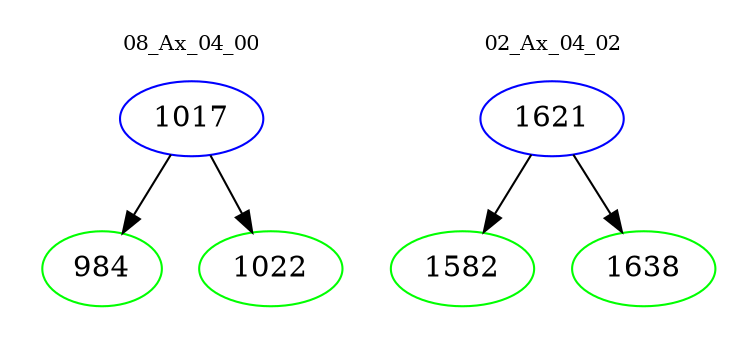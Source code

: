 digraph{
subgraph cluster_0 {
color = white
label = "08_Ax_04_00";
fontsize=10;
T0_1017 [label="1017", color="blue"]
T0_1017 -> T0_984 [color="black"]
T0_984 [label="984", color="green"]
T0_1017 -> T0_1022 [color="black"]
T0_1022 [label="1022", color="green"]
}
subgraph cluster_1 {
color = white
label = "02_Ax_04_02";
fontsize=10;
T1_1621 [label="1621", color="blue"]
T1_1621 -> T1_1582 [color="black"]
T1_1582 [label="1582", color="green"]
T1_1621 -> T1_1638 [color="black"]
T1_1638 [label="1638", color="green"]
}
}

